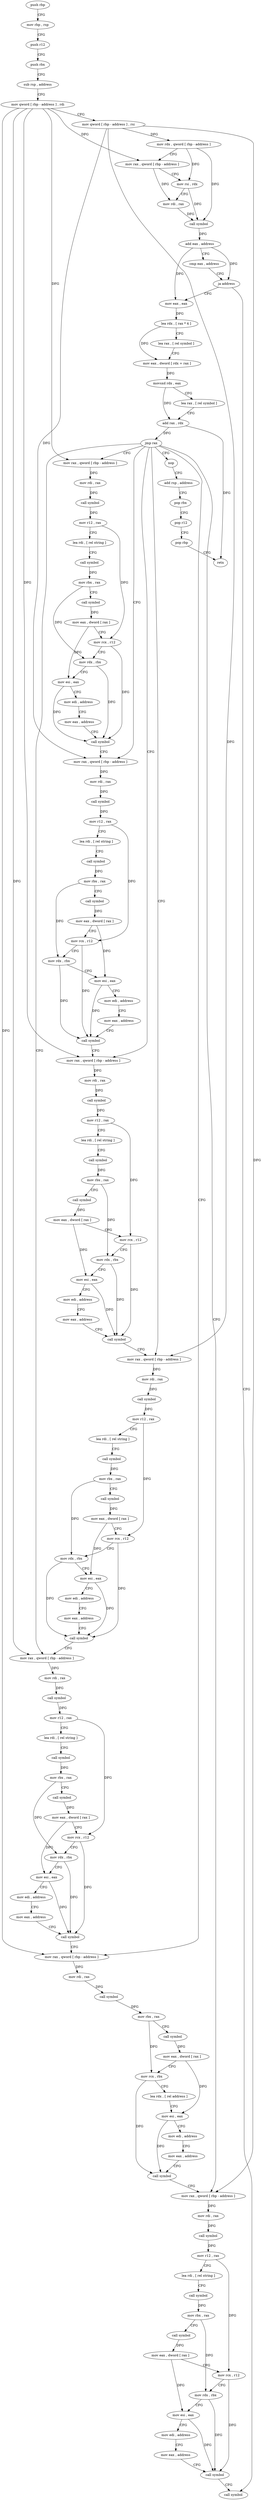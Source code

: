 digraph "func" {
"206870" [label = "push rbp" ]
"206871" [label = "mov rbp , rsp" ]
"206874" [label = "push r12" ]
"206876" [label = "push rbx" ]
"206877" [label = "sub rsp , address" ]
"206881" [label = "mov qword [ rbp - address ] , rdi" ]
"206885" [label = "mov qword [ rbp - address ] , rsi" ]
"206889" [label = "mov rdx , qword [ rbp - address ]" ]
"206893" [label = "mov rax , qword [ rbp - address ]" ]
"206897" [label = "mov rsi , rdx" ]
"206900" [label = "mov rdi , rax" ]
"206903" [label = "call symbol" ]
"206908" [label = "add eax , address" ]
"206911" [label = "cmp eax , address" ]
"206914" [label = "ja address" ]
"207364" [label = "call symbol" ]
"206920" [label = "mov eax , eax" ]
"206922" [label = "lea rdx , [ rax * 4 ]" ]
"206930" [label = "lea rax , [ rel symbol ]" ]
"206937" [label = "mov eax , dword [ rdx + rax ]" ]
"206940" [label = "movsxd rdx , eax" ]
"206943" [label = "lea rax , [ rel symbol ]" ]
"206950" [label = "add rax , rdx" ]
"206953" [label = "jmp rax" ]
"206955" [label = "mov rax , qword [ rbp - address ]" ]
"207015" [label = "mov rax , qword [ rbp - address ]" ]
"207075" [label = "mov rax , qword [ rbp - address ]" ]
"207135" [label = "mov rax , qword [ rbp - address ]" ]
"207195" [label = "mov rax , qword [ rbp - address ]" ]
"207255" [label = "mov rax , qword [ rbp - address ]" ]
"207304" [label = "mov rax , qword [ rbp - address ]" ]
"207369" [label = "nop" ]
"206959" [label = "mov rdi , rax" ]
"206962" [label = "call symbol" ]
"206967" [label = "mov r12 , rax" ]
"206970" [label = "lea rdi , [ rel string ]" ]
"206977" [label = "call symbol" ]
"206982" [label = "mov rbx , rax" ]
"206985" [label = "call symbol" ]
"206990" [label = "mov eax , dword [ rax ]" ]
"206992" [label = "mov rcx , r12" ]
"206995" [label = "mov rdx , rbx" ]
"206998" [label = "mov esi , eax" ]
"207000" [label = "mov edi , address" ]
"207005" [label = "mov eax , address" ]
"207010" [label = "call symbol" ]
"207019" [label = "mov rdi , rax" ]
"207022" [label = "call symbol" ]
"207027" [label = "mov r12 , rax" ]
"207030" [label = "lea rdi , [ rel string ]" ]
"207037" [label = "call symbol" ]
"207042" [label = "mov rbx , rax" ]
"207045" [label = "call symbol" ]
"207050" [label = "mov eax , dword [ rax ]" ]
"207052" [label = "mov rcx , r12" ]
"207055" [label = "mov rdx , rbx" ]
"207058" [label = "mov esi , eax" ]
"207060" [label = "mov edi , address" ]
"207065" [label = "mov eax , address" ]
"207070" [label = "call symbol" ]
"207079" [label = "mov rdi , rax" ]
"207082" [label = "call symbol" ]
"207087" [label = "mov r12 , rax" ]
"207090" [label = "lea rdi , [ rel string ]" ]
"207097" [label = "call symbol" ]
"207102" [label = "mov rbx , rax" ]
"207105" [label = "call symbol" ]
"207110" [label = "mov eax , dword [ rax ]" ]
"207112" [label = "mov rcx , r12" ]
"207115" [label = "mov rdx , rbx" ]
"207118" [label = "mov esi , eax" ]
"207120" [label = "mov edi , address" ]
"207125" [label = "mov eax , address" ]
"207130" [label = "call symbol" ]
"207139" [label = "mov rdi , rax" ]
"207142" [label = "call symbol" ]
"207147" [label = "mov r12 , rax" ]
"207150" [label = "lea rdi , [ rel string ]" ]
"207157" [label = "call symbol" ]
"207162" [label = "mov rbx , rax" ]
"207165" [label = "call symbol" ]
"207170" [label = "mov eax , dword [ rax ]" ]
"207172" [label = "mov rcx , r12" ]
"207175" [label = "mov rdx , rbx" ]
"207178" [label = "mov esi , eax" ]
"207180" [label = "mov edi , address" ]
"207185" [label = "mov eax , address" ]
"207190" [label = "call symbol" ]
"207199" [label = "mov rdi , rax" ]
"207202" [label = "call symbol" ]
"207207" [label = "mov r12 , rax" ]
"207210" [label = "lea rdi , [ rel string ]" ]
"207217" [label = "call symbol" ]
"207222" [label = "mov rbx , rax" ]
"207225" [label = "call symbol" ]
"207230" [label = "mov eax , dword [ rax ]" ]
"207232" [label = "mov rcx , r12" ]
"207235" [label = "mov rdx , rbx" ]
"207238" [label = "mov esi , eax" ]
"207240" [label = "mov edi , address" ]
"207245" [label = "mov eax , address" ]
"207250" [label = "call symbol" ]
"207259" [label = "mov rdi , rax" ]
"207262" [label = "call symbol" ]
"207267" [label = "mov rbx , rax" ]
"207270" [label = "call symbol" ]
"207275" [label = "mov eax , dword [ rax ]" ]
"207277" [label = "mov rcx , rbx" ]
"207280" [label = "lea rdx , [ rel address ]" ]
"207287" [label = "mov esi , eax" ]
"207289" [label = "mov edi , address" ]
"207294" [label = "mov eax , address" ]
"207299" [label = "call symbol" ]
"207308" [label = "mov rdi , rax" ]
"207311" [label = "call symbol" ]
"207316" [label = "mov r12 , rax" ]
"207319" [label = "lea rdi , [ rel string ]" ]
"207326" [label = "call symbol" ]
"207331" [label = "mov rbx , rax" ]
"207334" [label = "call symbol" ]
"207339" [label = "mov eax , dword [ rax ]" ]
"207341" [label = "mov rcx , r12" ]
"207344" [label = "mov rdx , rbx" ]
"207347" [label = "mov esi , eax" ]
"207349" [label = "mov edi , address" ]
"207354" [label = "mov eax , address" ]
"207359" [label = "call symbol" ]
"207370" [label = "add rsp , address" ]
"207374" [label = "pop rbx" ]
"207375" [label = "pop r12" ]
"207377" [label = "pop rbp" ]
"207378" [label = "retn" ]
"206870" -> "206871" [ label = "CFG" ]
"206871" -> "206874" [ label = "CFG" ]
"206874" -> "206876" [ label = "CFG" ]
"206876" -> "206877" [ label = "CFG" ]
"206877" -> "206881" [ label = "CFG" ]
"206881" -> "206885" [ label = "CFG" ]
"206881" -> "206893" [ label = "DFG" ]
"206881" -> "206955" [ label = "DFG" ]
"206881" -> "207075" [ label = "DFG" ]
"206881" -> "207195" [ label = "DFG" ]
"206881" -> "207255" [ label = "DFG" ]
"206885" -> "206889" [ label = "DFG" ]
"206885" -> "207015" [ label = "DFG" ]
"206885" -> "207135" [ label = "DFG" ]
"206885" -> "207304" [ label = "DFG" ]
"206889" -> "206893" [ label = "CFG" ]
"206889" -> "206897" [ label = "DFG" ]
"206889" -> "206903" [ label = "DFG" ]
"206893" -> "206897" [ label = "CFG" ]
"206893" -> "206900" [ label = "DFG" ]
"206897" -> "206900" [ label = "CFG" ]
"206897" -> "206903" [ label = "DFG" ]
"206900" -> "206903" [ label = "DFG" ]
"206903" -> "206908" [ label = "DFG" ]
"206908" -> "206911" [ label = "CFG" ]
"206908" -> "206914" [ label = "DFG" ]
"206908" -> "206920" [ label = "DFG" ]
"206911" -> "206914" [ label = "CFG" ]
"206914" -> "207364" [ label = "CFG" ]
"206914" -> "206920" [ label = "CFG" ]
"206920" -> "206922" [ label = "DFG" ]
"206922" -> "206930" [ label = "CFG" ]
"206922" -> "206937" [ label = "DFG" ]
"206930" -> "206937" [ label = "CFG" ]
"206937" -> "206940" [ label = "DFG" ]
"206940" -> "206943" [ label = "CFG" ]
"206940" -> "206950" [ label = "DFG" ]
"206943" -> "206950" [ label = "CFG" ]
"206950" -> "206953" [ label = "DFG" ]
"206950" -> "207378" [ label = "DFG" ]
"206953" -> "206955" [ label = "CFG" ]
"206953" -> "207015" [ label = "CFG" ]
"206953" -> "207075" [ label = "CFG" ]
"206953" -> "207135" [ label = "CFG" ]
"206953" -> "207195" [ label = "CFG" ]
"206953" -> "207255" [ label = "CFG" ]
"206953" -> "207304" [ label = "CFG" ]
"206953" -> "207369" [ label = "CFG" ]
"206955" -> "206959" [ label = "DFG" ]
"207015" -> "207019" [ label = "DFG" ]
"207075" -> "207079" [ label = "DFG" ]
"207135" -> "207139" [ label = "DFG" ]
"207195" -> "207199" [ label = "DFG" ]
"207255" -> "207259" [ label = "DFG" ]
"207304" -> "207308" [ label = "DFG" ]
"207369" -> "207370" [ label = "CFG" ]
"206959" -> "206962" [ label = "DFG" ]
"206962" -> "206967" [ label = "DFG" ]
"206967" -> "206970" [ label = "CFG" ]
"206967" -> "206992" [ label = "DFG" ]
"206970" -> "206977" [ label = "CFG" ]
"206977" -> "206982" [ label = "DFG" ]
"206982" -> "206985" [ label = "CFG" ]
"206982" -> "206995" [ label = "DFG" ]
"206985" -> "206990" [ label = "DFG" ]
"206990" -> "206992" [ label = "CFG" ]
"206990" -> "206998" [ label = "DFG" ]
"206992" -> "206995" [ label = "CFG" ]
"206992" -> "207010" [ label = "DFG" ]
"206995" -> "206998" [ label = "CFG" ]
"206995" -> "207010" [ label = "DFG" ]
"206998" -> "207000" [ label = "CFG" ]
"206998" -> "207010" [ label = "DFG" ]
"207000" -> "207005" [ label = "CFG" ]
"207005" -> "207010" [ label = "CFG" ]
"207010" -> "207015" [ label = "CFG" ]
"207019" -> "207022" [ label = "DFG" ]
"207022" -> "207027" [ label = "DFG" ]
"207027" -> "207030" [ label = "CFG" ]
"207027" -> "207052" [ label = "DFG" ]
"207030" -> "207037" [ label = "CFG" ]
"207037" -> "207042" [ label = "DFG" ]
"207042" -> "207045" [ label = "CFG" ]
"207042" -> "207055" [ label = "DFG" ]
"207045" -> "207050" [ label = "DFG" ]
"207050" -> "207052" [ label = "CFG" ]
"207050" -> "207058" [ label = "DFG" ]
"207052" -> "207055" [ label = "CFG" ]
"207052" -> "207070" [ label = "DFG" ]
"207055" -> "207058" [ label = "CFG" ]
"207055" -> "207070" [ label = "DFG" ]
"207058" -> "207060" [ label = "CFG" ]
"207058" -> "207070" [ label = "DFG" ]
"207060" -> "207065" [ label = "CFG" ]
"207065" -> "207070" [ label = "CFG" ]
"207070" -> "207075" [ label = "CFG" ]
"207079" -> "207082" [ label = "DFG" ]
"207082" -> "207087" [ label = "DFG" ]
"207087" -> "207090" [ label = "CFG" ]
"207087" -> "207112" [ label = "DFG" ]
"207090" -> "207097" [ label = "CFG" ]
"207097" -> "207102" [ label = "DFG" ]
"207102" -> "207105" [ label = "CFG" ]
"207102" -> "207115" [ label = "DFG" ]
"207105" -> "207110" [ label = "DFG" ]
"207110" -> "207112" [ label = "CFG" ]
"207110" -> "207118" [ label = "DFG" ]
"207112" -> "207115" [ label = "CFG" ]
"207112" -> "207130" [ label = "DFG" ]
"207115" -> "207118" [ label = "CFG" ]
"207115" -> "207130" [ label = "DFG" ]
"207118" -> "207120" [ label = "CFG" ]
"207118" -> "207130" [ label = "DFG" ]
"207120" -> "207125" [ label = "CFG" ]
"207125" -> "207130" [ label = "CFG" ]
"207130" -> "207135" [ label = "CFG" ]
"207139" -> "207142" [ label = "DFG" ]
"207142" -> "207147" [ label = "DFG" ]
"207147" -> "207150" [ label = "CFG" ]
"207147" -> "207172" [ label = "DFG" ]
"207150" -> "207157" [ label = "CFG" ]
"207157" -> "207162" [ label = "DFG" ]
"207162" -> "207165" [ label = "CFG" ]
"207162" -> "207175" [ label = "DFG" ]
"207165" -> "207170" [ label = "DFG" ]
"207170" -> "207172" [ label = "CFG" ]
"207170" -> "207178" [ label = "DFG" ]
"207172" -> "207175" [ label = "CFG" ]
"207172" -> "207190" [ label = "DFG" ]
"207175" -> "207178" [ label = "CFG" ]
"207175" -> "207190" [ label = "DFG" ]
"207178" -> "207180" [ label = "CFG" ]
"207178" -> "207190" [ label = "DFG" ]
"207180" -> "207185" [ label = "CFG" ]
"207185" -> "207190" [ label = "CFG" ]
"207190" -> "207195" [ label = "CFG" ]
"207199" -> "207202" [ label = "DFG" ]
"207202" -> "207207" [ label = "DFG" ]
"207207" -> "207210" [ label = "CFG" ]
"207207" -> "207232" [ label = "DFG" ]
"207210" -> "207217" [ label = "CFG" ]
"207217" -> "207222" [ label = "DFG" ]
"207222" -> "207225" [ label = "CFG" ]
"207222" -> "207235" [ label = "DFG" ]
"207225" -> "207230" [ label = "DFG" ]
"207230" -> "207232" [ label = "CFG" ]
"207230" -> "207238" [ label = "DFG" ]
"207232" -> "207235" [ label = "CFG" ]
"207232" -> "207250" [ label = "DFG" ]
"207235" -> "207238" [ label = "CFG" ]
"207235" -> "207250" [ label = "DFG" ]
"207238" -> "207240" [ label = "CFG" ]
"207238" -> "207250" [ label = "DFG" ]
"207240" -> "207245" [ label = "CFG" ]
"207245" -> "207250" [ label = "CFG" ]
"207250" -> "207255" [ label = "CFG" ]
"207259" -> "207262" [ label = "DFG" ]
"207262" -> "207267" [ label = "DFG" ]
"207267" -> "207270" [ label = "CFG" ]
"207267" -> "207277" [ label = "DFG" ]
"207270" -> "207275" [ label = "DFG" ]
"207275" -> "207277" [ label = "CFG" ]
"207275" -> "207287" [ label = "DFG" ]
"207277" -> "207280" [ label = "CFG" ]
"207277" -> "207299" [ label = "DFG" ]
"207280" -> "207287" [ label = "CFG" ]
"207287" -> "207289" [ label = "CFG" ]
"207287" -> "207299" [ label = "DFG" ]
"207289" -> "207294" [ label = "CFG" ]
"207294" -> "207299" [ label = "CFG" ]
"207299" -> "207304" [ label = "CFG" ]
"207308" -> "207311" [ label = "DFG" ]
"207311" -> "207316" [ label = "DFG" ]
"207316" -> "207319" [ label = "CFG" ]
"207316" -> "207341" [ label = "DFG" ]
"207319" -> "207326" [ label = "CFG" ]
"207326" -> "207331" [ label = "DFG" ]
"207331" -> "207334" [ label = "CFG" ]
"207331" -> "207344" [ label = "DFG" ]
"207334" -> "207339" [ label = "DFG" ]
"207339" -> "207341" [ label = "CFG" ]
"207339" -> "207347" [ label = "DFG" ]
"207341" -> "207344" [ label = "CFG" ]
"207341" -> "207359" [ label = "DFG" ]
"207344" -> "207347" [ label = "CFG" ]
"207344" -> "207359" [ label = "DFG" ]
"207347" -> "207349" [ label = "CFG" ]
"207347" -> "207359" [ label = "DFG" ]
"207349" -> "207354" [ label = "CFG" ]
"207354" -> "207359" [ label = "CFG" ]
"207359" -> "207364" [ label = "CFG" ]
"207370" -> "207374" [ label = "CFG" ]
"207374" -> "207375" [ label = "CFG" ]
"207375" -> "207377" [ label = "CFG" ]
"207377" -> "207378" [ label = "CFG" ]
}
